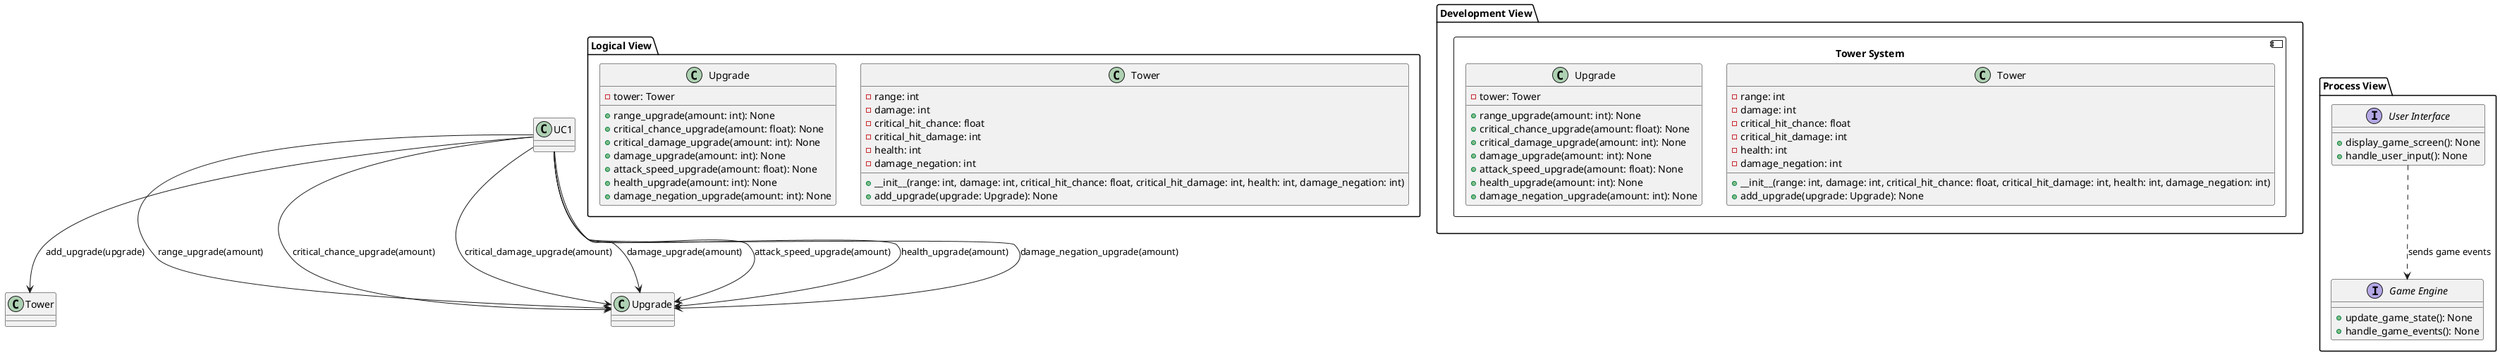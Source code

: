 @startuml

' 4+1 Architectural View

' Logical View
package "Logical View" {
    class Tower {
        - range: int
        - damage: int
        - critical_hit_chance: float
        - critical_hit_damage: int
        - health: int
        - damage_negation: int
        + __init__(range: int, damage: int, critical_hit_chance: float, critical_hit_damage: int, health: int, damage_negation: int)
        + add_upgrade(upgrade: Upgrade): None
    }

    class Upgrade {
        - tower: Tower
        + range_upgrade(amount: int): None
        + critical_chance_upgrade(amount: float): None
        + critical_damage_upgrade(amount: int): None
        + damage_upgrade(amount: int): None
        + attack_speed_upgrade(amount: float): None
        + health_upgrade(amount: int): None
        + damage_negation_upgrade(amount: int): None
    }
}

' Development View
package "Development View" {
    component "Tower System" {
        class Tower {
            - range: int
            - damage: int
            - critical_hit_chance: float
            - critical_hit_damage: int
            - health: int
            - damage_negation: int
            + __init__(range: int, damage: int, critical_hit_chance: float, critical_hit_damage: int, health: int, damage_negation: int)
            + add_upgrade(upgrade: Upgrade): None
        }

        class Upgrade {
            - tower: Tower
            + range_upgrade(amount: int): None
            + critical_chance_upgrade(amount: float): None
            + critical_damage_upgrade(amount: int): None
            + damage_upgrade(amount: int): None
            + attack_speed_upgrade(amount: float): None
            + health_upgrade(amount: int): None
            + damage_negation_upgrade(amount: int): None
        }
    }
}


' Process View
package "Process View" {
    interface "User Interface" {
        + display_game_screen(): None
        + handle_user_input(): None
    }

    interface "Game Engine" {
        + update_game_state(): None
        + handle_game_events(): None
    }

    "User Interface" ..> "Game Engine": sends game events
}


UC1 --> Tower: add_upgrade(upgrade)
UC1 --> Upgrade: range_upgrade(amount)
UC1 --> Upgrade: critical_chance_upgrade(amount)
UC1 --> Upgrade: critical_damage_upgrade(amount)
UC1 --> Upgrade: damage_upgrade(amount)
UC1 --> Upgrade: attack_speed_upgrade(amount)
UC1 --> Upgrade: health_upgrade(amount)
UC1 --> Upgrade: damage_negation_upgrade(amount)

@enduml
